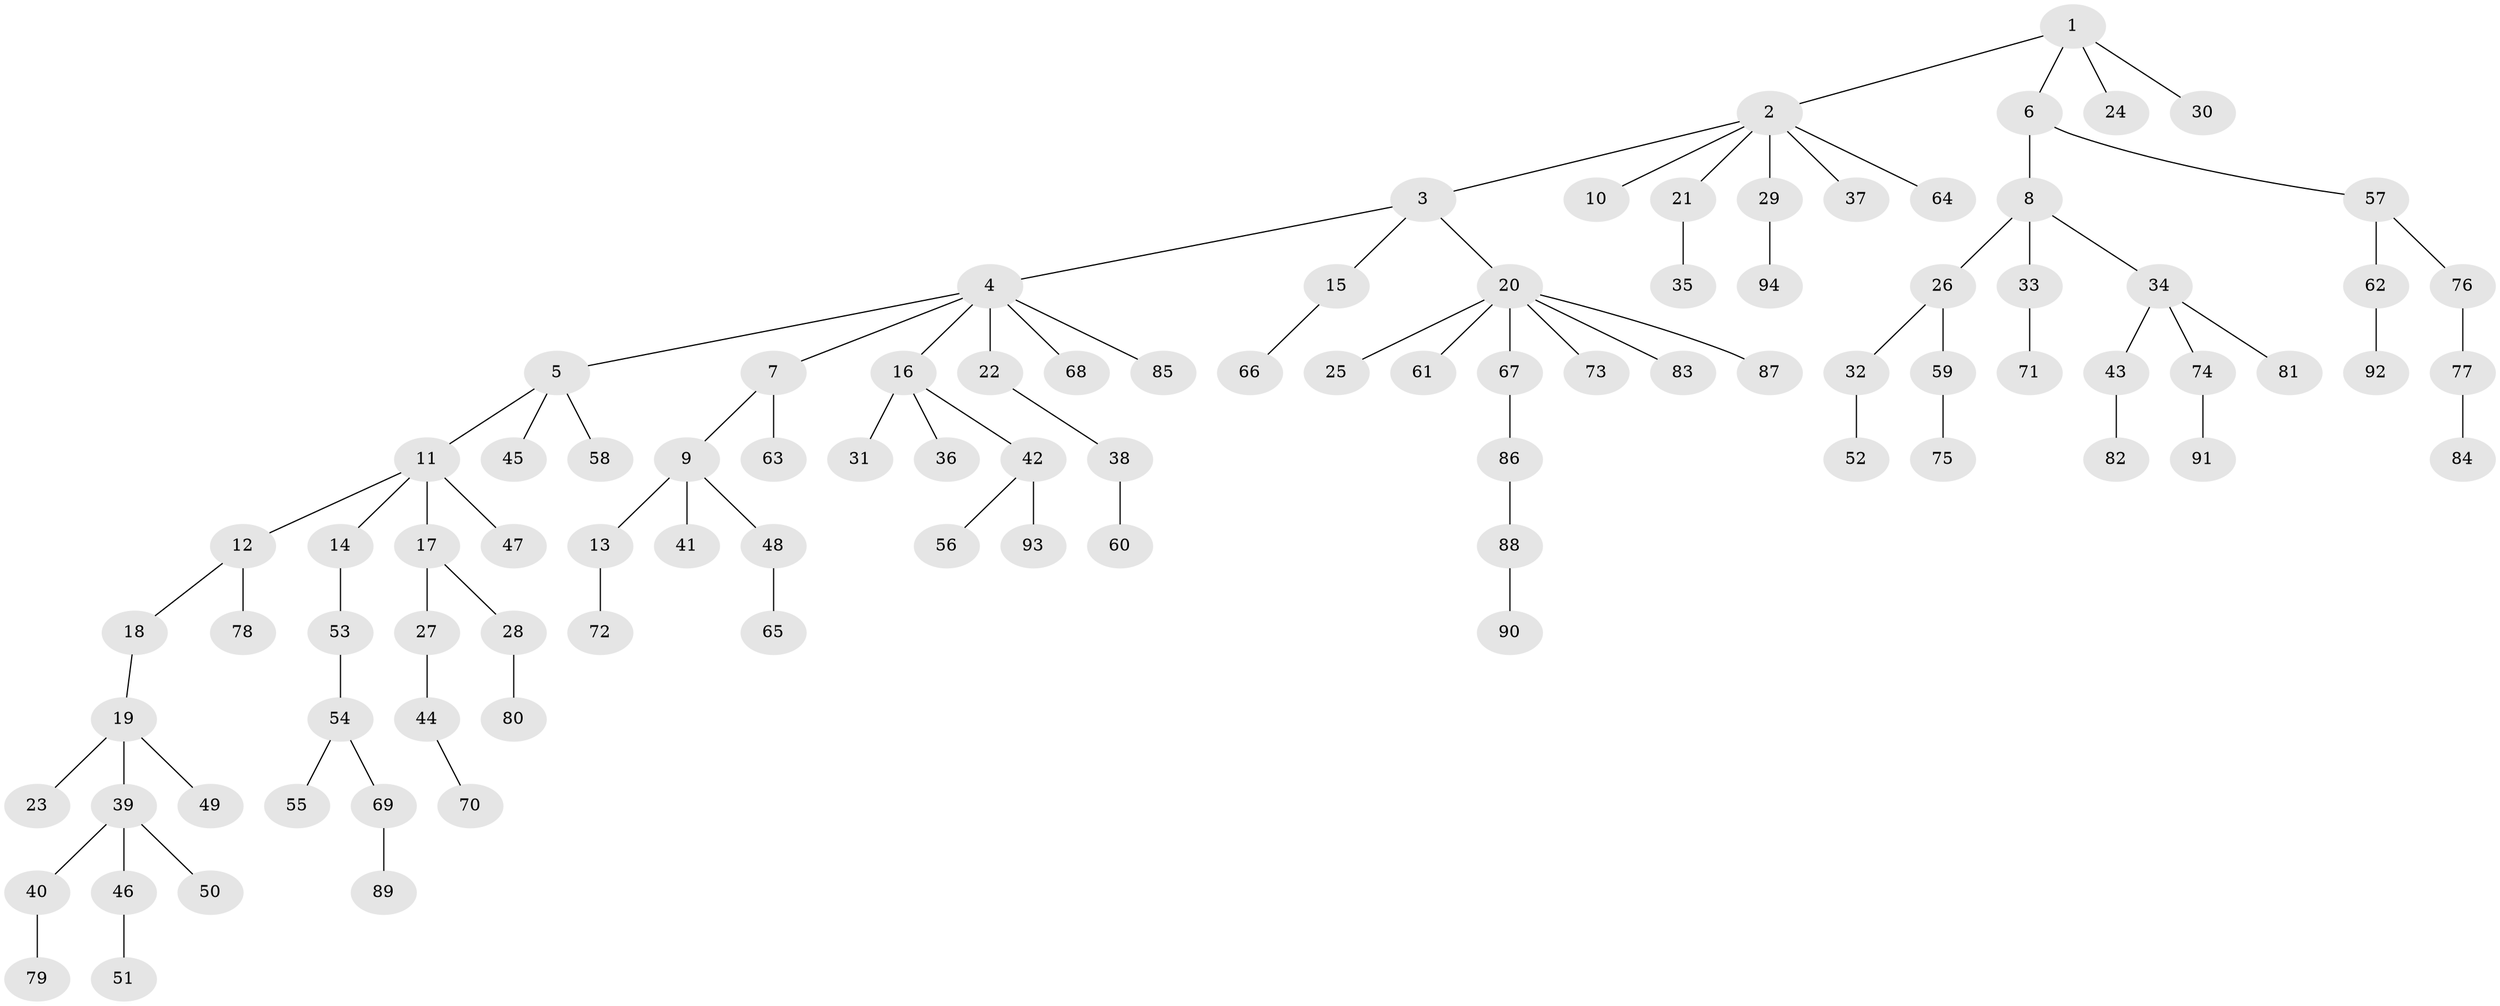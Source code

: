// Generated by graph-tools (version 1.1) at 2025/15/03/09/25 04:15:41]
// undirected, 94 vertices, 93 edges
graph export_dot {
graph [start="1"]
  node [color=gray90,style=filled];
  1;
  2;
  3;
  4;
  5;
  6;
  7;
  8;
  9;
  10;
  11;
  12;
  13;
  14;
  15;
  16;
  17;
  18;
  19;
  20;
  21;
  22;
  23;
  24;
  25;
  26;
  27;
  28;
  29;
  30;
  31;
  32;
  33;
  34;
  35;
  36;
  37;
  38;
  39;
  40;
  41;
  42;
  43;
  44;
  45;
  46;
  47;
  48;
  49;
  50;
  51;
  52;
  53;
  54;
  55;
  56;
  57;
  58;
  59;
  60;
  61;
  62;
  63;
  64;
  65;
  66;
  67;
  68;
  69;
  70;
  71;
  72;
  73;
  74;
  75;
  76;
  77;
  78;
  79;
  80;
  81;
  82;
  83;
  84;
  85;
  86;
  87;
  88;
  89;
  90;
  91;
  92;
  93;
  94;
  1 -- 2;
  1 -- 6;
  1 -- 24;
  1 -- 30;
  2 -- 3;
  2 -- 10;
  2 -- 21;
  2 -- 29;
  2 -- 37;
  2 -- 64;
  3 -- 4;
  3 -- 15;
  3 -- 20;
  4 -- 5;
  4 -- 7;
  4 -- 16;
  4 -- 22;
  4 -- 68;
  4 -- 85;
  5 -- 11;
  5 -- 45;
  5 -- 58;
  6 -- 8;
  6 -- 57;
  7 -- 9;
  7 -- 63;
  8 -- 26;
  8 -- 33;
  8 -- 34;
  9 -- 13;
  9 -- 41;
  9 -- 48;
  11 -- 12;
  11 -- 14;
  11 -- 17;
  11 -- 47;
  12 -- 18;
  12 -- 78;
  13 -- 72;
  14 -- 53;
  15 -- 66;
  16 -- 31;
  16 -- 36;
  16 -- 42;
  17 -- 27;
  17 -- 28;
  18 -- 19;
  19 -- 23;
  19 -- 39;
  19 -- 49;
  20 -- 25;
  20 -- 61;
  20 -- 67;
  20 -- 73;
  20 -- 83;
  20 -- 87;
  21 -- 35;
  22 -- 38;
  26 -- 32;
  26 -- 59;
  27 -- 44;
  28 -- 80;
  29 -- 94;
  32 -- 52;
  33 -- 71;
  34 -- 43;
  34 -- 74;
  34 -- 81;
  38 -- 60;
  39 -- 40;
  39 -- 46;
  39 -- 50;
  40 -- 79;
  42 -- 56;
  42 -- 93;
  43 -- 82;
  44 -- 70;
  46 -- 51;
  48 -- 65;
  53 -- 54;
  54 -- 55;
  54 -- 69;
  57 -- 62;
  57 -- 76;
  59 -- 75;
  62 -- 92;
  67 -- 86;
  69 -- 89;
  74 -- 91;
  76 -- 77;
  77 -- 84;
  86 -- 88;
  88 -- 90;
}
